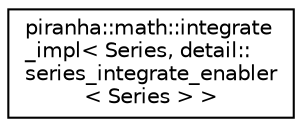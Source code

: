 digraph "Graphical Class Hierarchy"
{
  edge [fontname="Helvetica",fontsize="10",labelfontname="Helvetica",labelfontsize="10"];
  node [fontname="Helvetica",fontsize="10",shape=record];
  rankdir="LR";
  Node0 [label="piranha::math::integrate\l_impl\< Series, detail::\lseries_integrate_enabler\l\< Series \> \>",height=0.2,width=0.4,color="black", fillcolor="white", style="filled",URL="$structpiranha_1_1math_1_1integrate__impl_3_01_series_00_01detail_1_1series__integrate__enabler_3_01_series_01_4_01_4.html",tooltip="Specialisation of the piranha::math::integrate() functor for series types. "];
}
